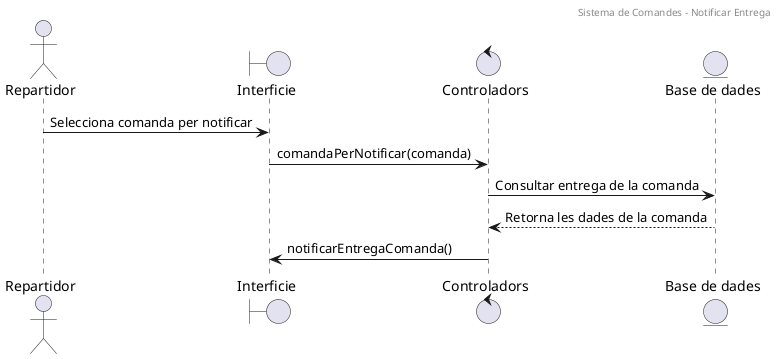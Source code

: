 @startuml
'https://plantuml.com/sequence-diagram
header "Sistema de Comandes - Notificar Entrega"
actor Repartidor as rep
boundary Interficie
control Controladors
entity "Base de dades" as BBDD

rep -> Interficie : Selecciona comanda per notificar
Interficie -> Controladors : comandaPerNotificar(comanda)
Controladors -> BBDD : Consultar entrega de la comanda
BBDD --> Controladors : Retorna les dades de la comanda
Controladors -> Interficie : notificarEntregaComanda()

@enduml